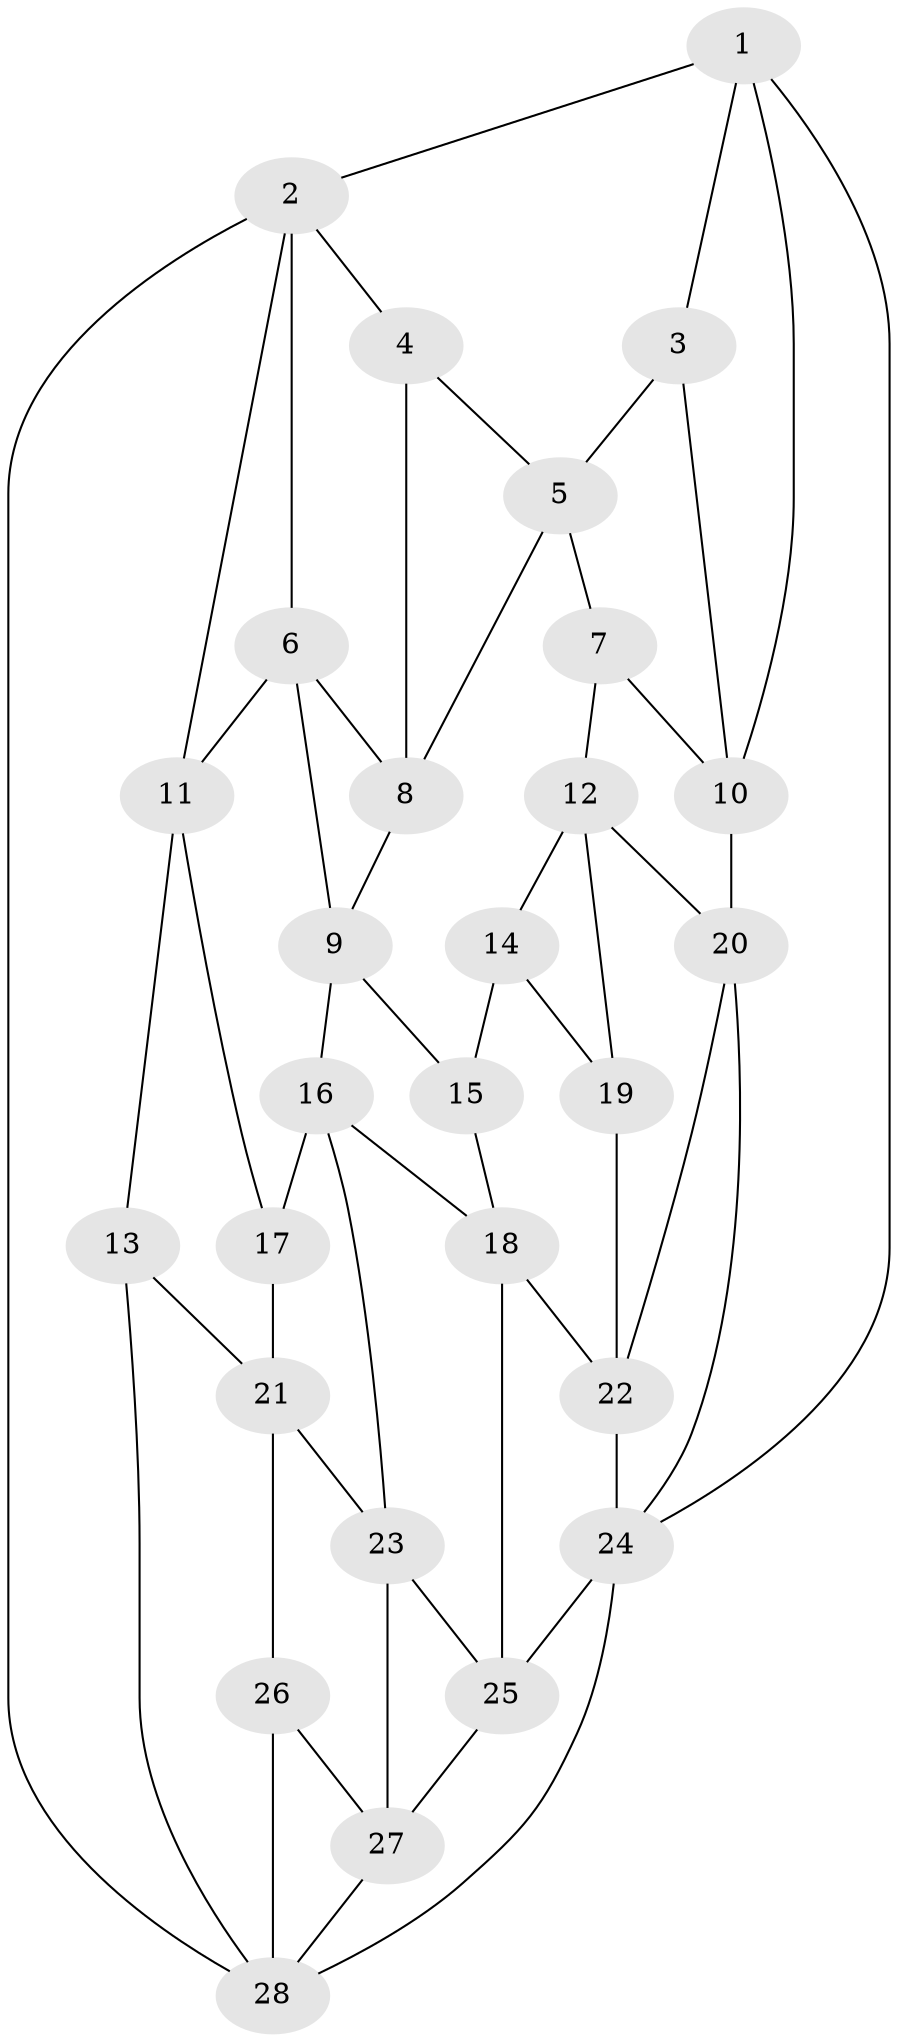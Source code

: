 // original degree distribution, {3: 0.02857142857142857, 6: 0.22857142857142856, 5: 0.4857142857142857, 4: 0.2571428571428571}
// Generated by graph-tools (version 1.1) at 2025/38/03/04/25 23:38:33]
// undirected, 28 vertices, 53 edges
graph export_dot {
  node [color=gray90,style=filled];
  1;
  2;
  3;
  4;
  5;
  6;
  7;
  8;
  9;
  10;
  11;
  12;
  13;
  14;
  15;
  16;
  17;
  18;
  19;
  20;
  21;
  22;
  23;
  24;
  25;
  26;
  27;
  28;
  1 -- 2 [weight=1.0];
  1 -- 3 [weight=1.0];
  1 -- 10 [weight=1.0];
  1 -- 24 [weight=1.0];
  2 -- 4 [weight=1.0];
  2 -- 6 [weight=1.0];
  2 -- 11 [weight=1.0];
  2 -- 28 [weight=1.0];
  3 -- 5 [weight=1.0];
  3 -- 10 [weight=1.0];
  4 -- 5 [weight=1.0];
  4 -- 8 [weight=1.0];
  5 -- 7 [weight=1.0];
  5 -- 8 [weight=1.0];
  6 -- 8 [weight=1.0];
  6 -- 9 [weight=1.0];
  6 -- 11 [weight=1.0];
  7 -- 10 [weight=1.0];
  7 -- 12 [weight=1.0];
  8 -- 9 [weight=1.0];
  9 -- 15 [weight=1.0];
  9 -- 16 [weight=1.0];
  10 -- 20 [weight=1.0];
  11 -- 13 [weight=1.0];
  11 -- 17 [weight=1.0];
  12 -- 14 [weight=2.0];
  12 -- 19 [weight=1.0];
  12 -- 20 [weight=1.0];
  13 -- 21 [weight=1.0];
  13 -- 28 [weight=1.0];
  14 -- 15 [weight=2.0];
  14 -- 19 [weight=1.0];
  15 -- 18 [weight=1.0];
  16 -- 17 [weight=1.0];
  16 -- 18 [weight=1.0];
  16 -- 23 [weight=1.0];
  17 -- 21 [weight=2.0];
  18 -- 22 [weight=1.0];
  18 -- 25 [weight=1.0];
  19 -- 22 [weight=2.0];
  20 -- 22 [weight=1.0];
  20 -- 24 [weight=1.0];
  21 -- 23 [weight=1.0];
  21 -- 26 [weight=1.0];
  22 -- 24 [weight=1.0];
  23 -- 25 [weight=1.0];
  23 -- 27 [weight=1.0];
  24 -- 25 [weight=1.0];
  24 -- 28 [weight=1.0];
  25 -- 27 [weight=1.0];
  26 -- 27 [weight=1.0];
  26 -- 28 [weight=2.0];
  27 -- 28 [weight=1.0];
}
